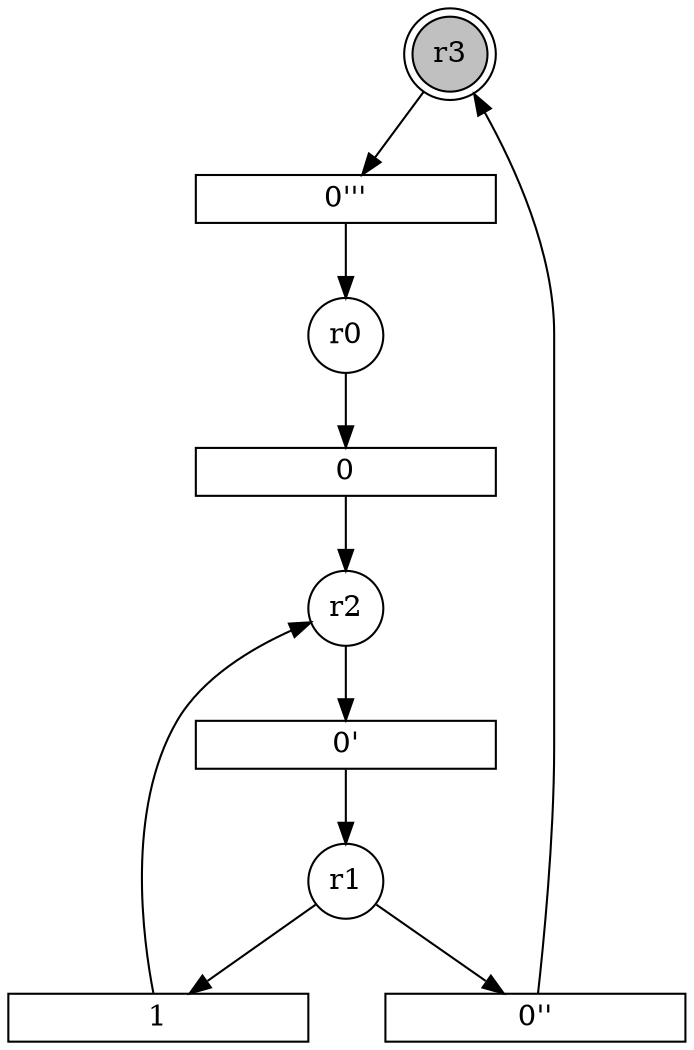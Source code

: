 digraph provaSplit_PN{
subgraph initial_place {
	node [shape=doublecircle,fixedsize=true, fixedsize = 2, color = black, fillcolor = gray, style = filled];
	r3;
}
subgraph place {     
	node [shape=circle,fixedsize=true, fixedsize = 2];
	r1;
	r0;
	r2;
}
subgraph transitions {
	node [shape=rect,height=0.2,width=2, forcelabels = false];
	2 [label = "0'"];
	3 [label = "0''"];
	4 [label = "0'''"];
	0;
	1;
}
	r0 -> 0;
	r1 -> 1;
	r2 -> 2;
	r1 -> 3;
	r3 -> 4;
	0 -> r2;
	1 -> r2;
	2 -> r1;
	3 -> r3;
	4 -> r0;
}